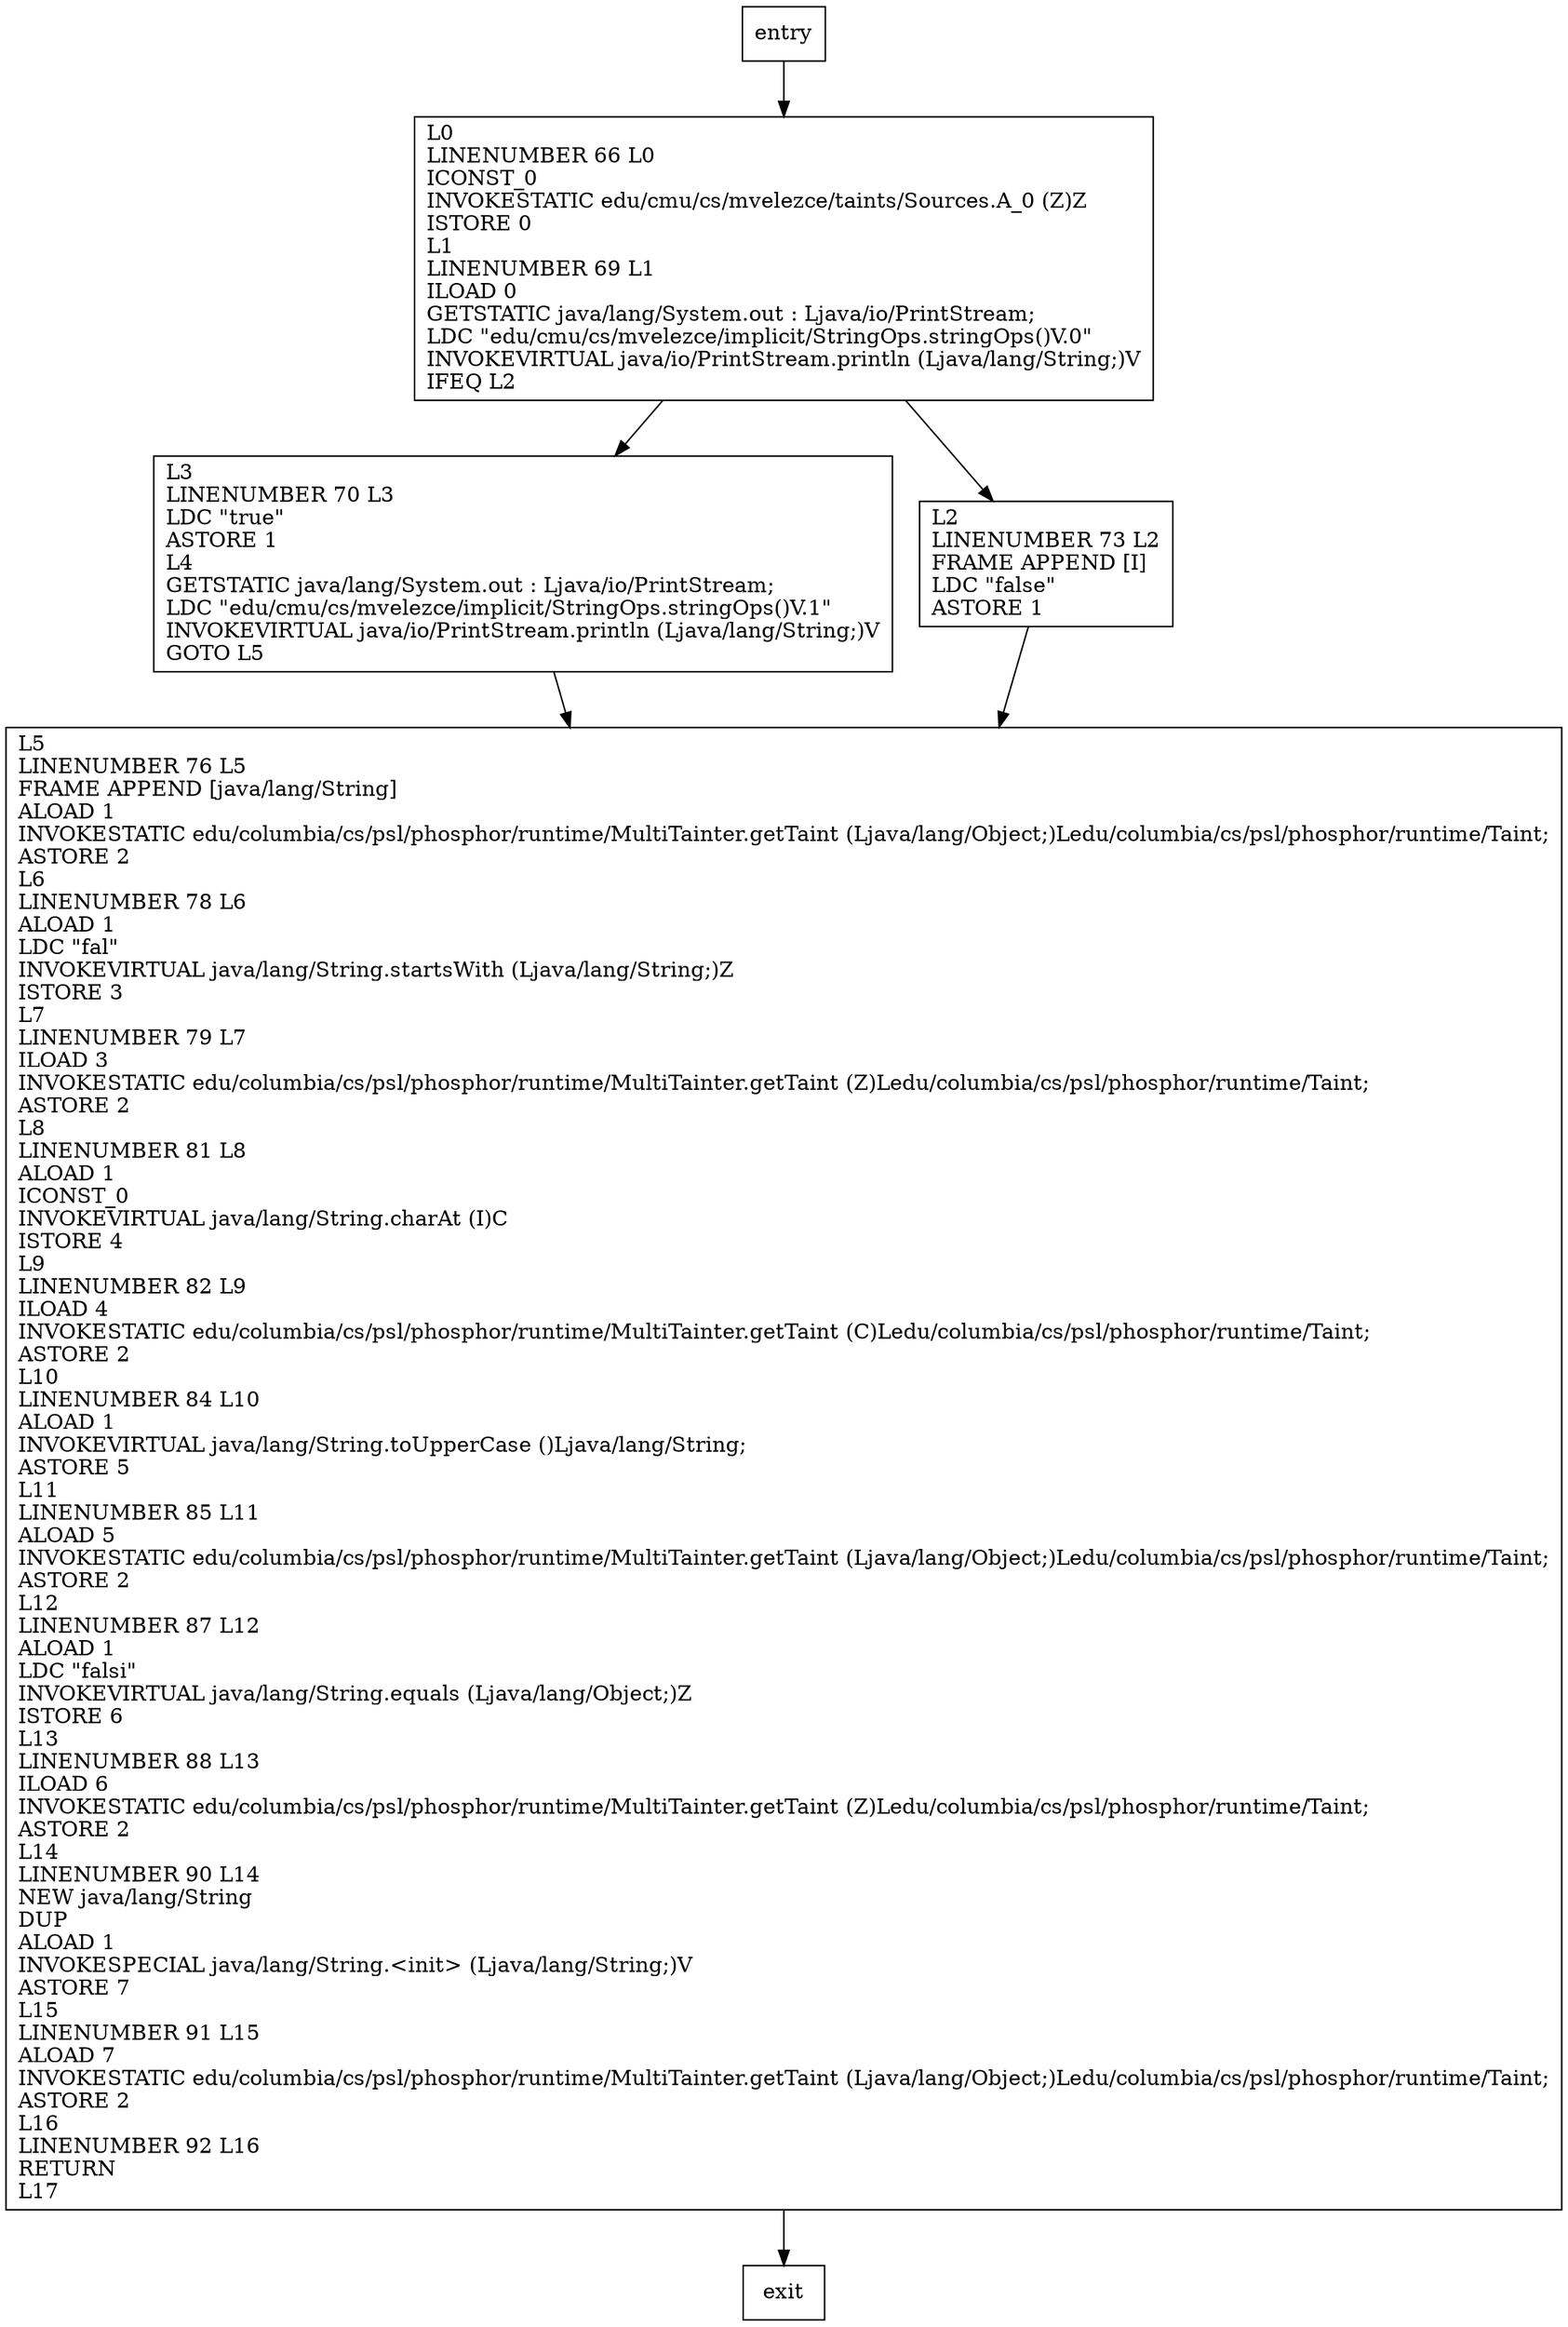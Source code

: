 digraph stringOps {
node [shape=record];
995531141 [label="L0\lLINENUMBER 66 L0\lICONST_0\lINVOKESTATIC edu/cmu/cs/mvelezce/taints/Sources.A_0 (Z)Z\lISTORE 0\lL1\lLINENUMBER 69 L1\lILOAD 0\lGETSTATIC java/lang/System.out : Ljava/io/PrintStream;\lLDC \"edu/cmu/cs/mvelezce/implicit/StringOps.stringOps()V.0\"\lINVOKEVIRTUAL java/io/PrintStream.println (Ljava/lang/String;)V\lIFEQ L2\l"];
1044965465 [label="L5\lLINENUMBER 76 L5\lFRAME APPEND [java/lang/String]\lALOAD 1\lINVOKESTATIC edu/columbia/cs/psl/phosphor/runtime/MultiTainter.getTaint (Ljava/lang/Object;)Ledu/columbia/cs/psl/phosphor/runtime/Taint;\lASTORE 2\lL6\lLINENUMBER 78 L6\lALOAD 1\lLDC \"fal\"\lINVOKEVIRTUAL java/lang/String.startsWith (Ljava/lang/String;)Z\lISTORE 3\lL7\lLINENUMBER 79 L7\lILOAD 3\lINVOKESTATIC edu/columbia/cs/psl/phosphor/runtime/MultiTainter.getTaint (Z)Ledu/columbia/cs/psl/phosphor/runtime/Taint;\lASTORE 2\lL8\lLINENUMBER 81 L8\lALOAD 1\lICONST_0\lINVOKEVIRTUAL java/lang/String.charAt (I)C\lISTORE 4\lL9\lLINENUMBER 82 L9\lILOAD 4\lINVOKESTATIC edu/columbia/cs/psl/phosphor/runtime/MultiTainter.getTaint (C)Ledu/columbia/cs/psl/phosphor/runtime/Taint;\lASTORE 2\lL10\lLINENUMBER 84 L10\lALOAD 1\lINVOKEVIRTUAL java/lang/String.toUpperCase ()Ljava/lang/String;\lASTORE 5\lL11\lLINENUMBER 85 L11\lALOAD 5\lINVOKESTATIC edu/columbia/cs/psl/phosphor/runtime/MultiTainter.getTaint (Ljava/lang/Object;)Ledu/columbia/cs/psl/phosphor/runtime/Taint;\lASTORE 2\lL12\lLINENUMBER 87 L12\lALOAD 1\lLDC \"falsi\"\lINVOKEVIRTUAL java/lang/String.equals (Ljava/lang/Object;)Z\lISTORE 6\lL13\lLINENUMBER 88 L13\lILOAD 6\lINVOKESTATIC edu/columbia/cs/psl/phosphor/runtime/MultiTainter.getTaint (Z)Ledu/columbia/cs/psl/phosphor/runtime/Taint;\lASTORE 2\lL14\lLINENUMBER 90 L14\lNEW java/lang/String\lDUP\lALOAD 1\lINVOKESPECIAL java/lang/String.\<init\> (Ljava/lang/String;)V\lASTORE 7\lL15\lLINENUMBER 91 L15\lALOAD 7\lINVOKESTATIC edu/columbia/cs/psl/phosphor/runtime/MultiTainter.getTaint (Ljava/lang/Object;)Ledu/columbia/cs/psl/phosphor/runtime/Taint;\lASTORE 2\lL16\lLINENUMBER 92 L16\lRETURN\lL17\l"];
973219190 [label="L3\lLINENUMBER 70 L3\lLDC \"true\"\lASTORE 1\lL4\lGETSTATIC java/lang/System.out : Ljava/io/PrintStream;\lLDC \"edu/cmu/cs/mvelezce/implicit/StringOps.stringOps()V.1\"\lINVOKEVIRTUAL java/io/PrintStream.println (Ljava/lang/String;)V\lGOTO L5\l"];
767393855 [label="L2\lLINENUMBER 73 L2\lFRAME APPEND [I]\lLDC \"false\"\lASTORE 1\l"];
entry;
exit;
995531141 -> 973219190;
995531141 -> 767393855;
1044965465 -> exit;
entry -> 995531141;
973219190 -> 1044965465;
767393855 -> 1044965465;
}
